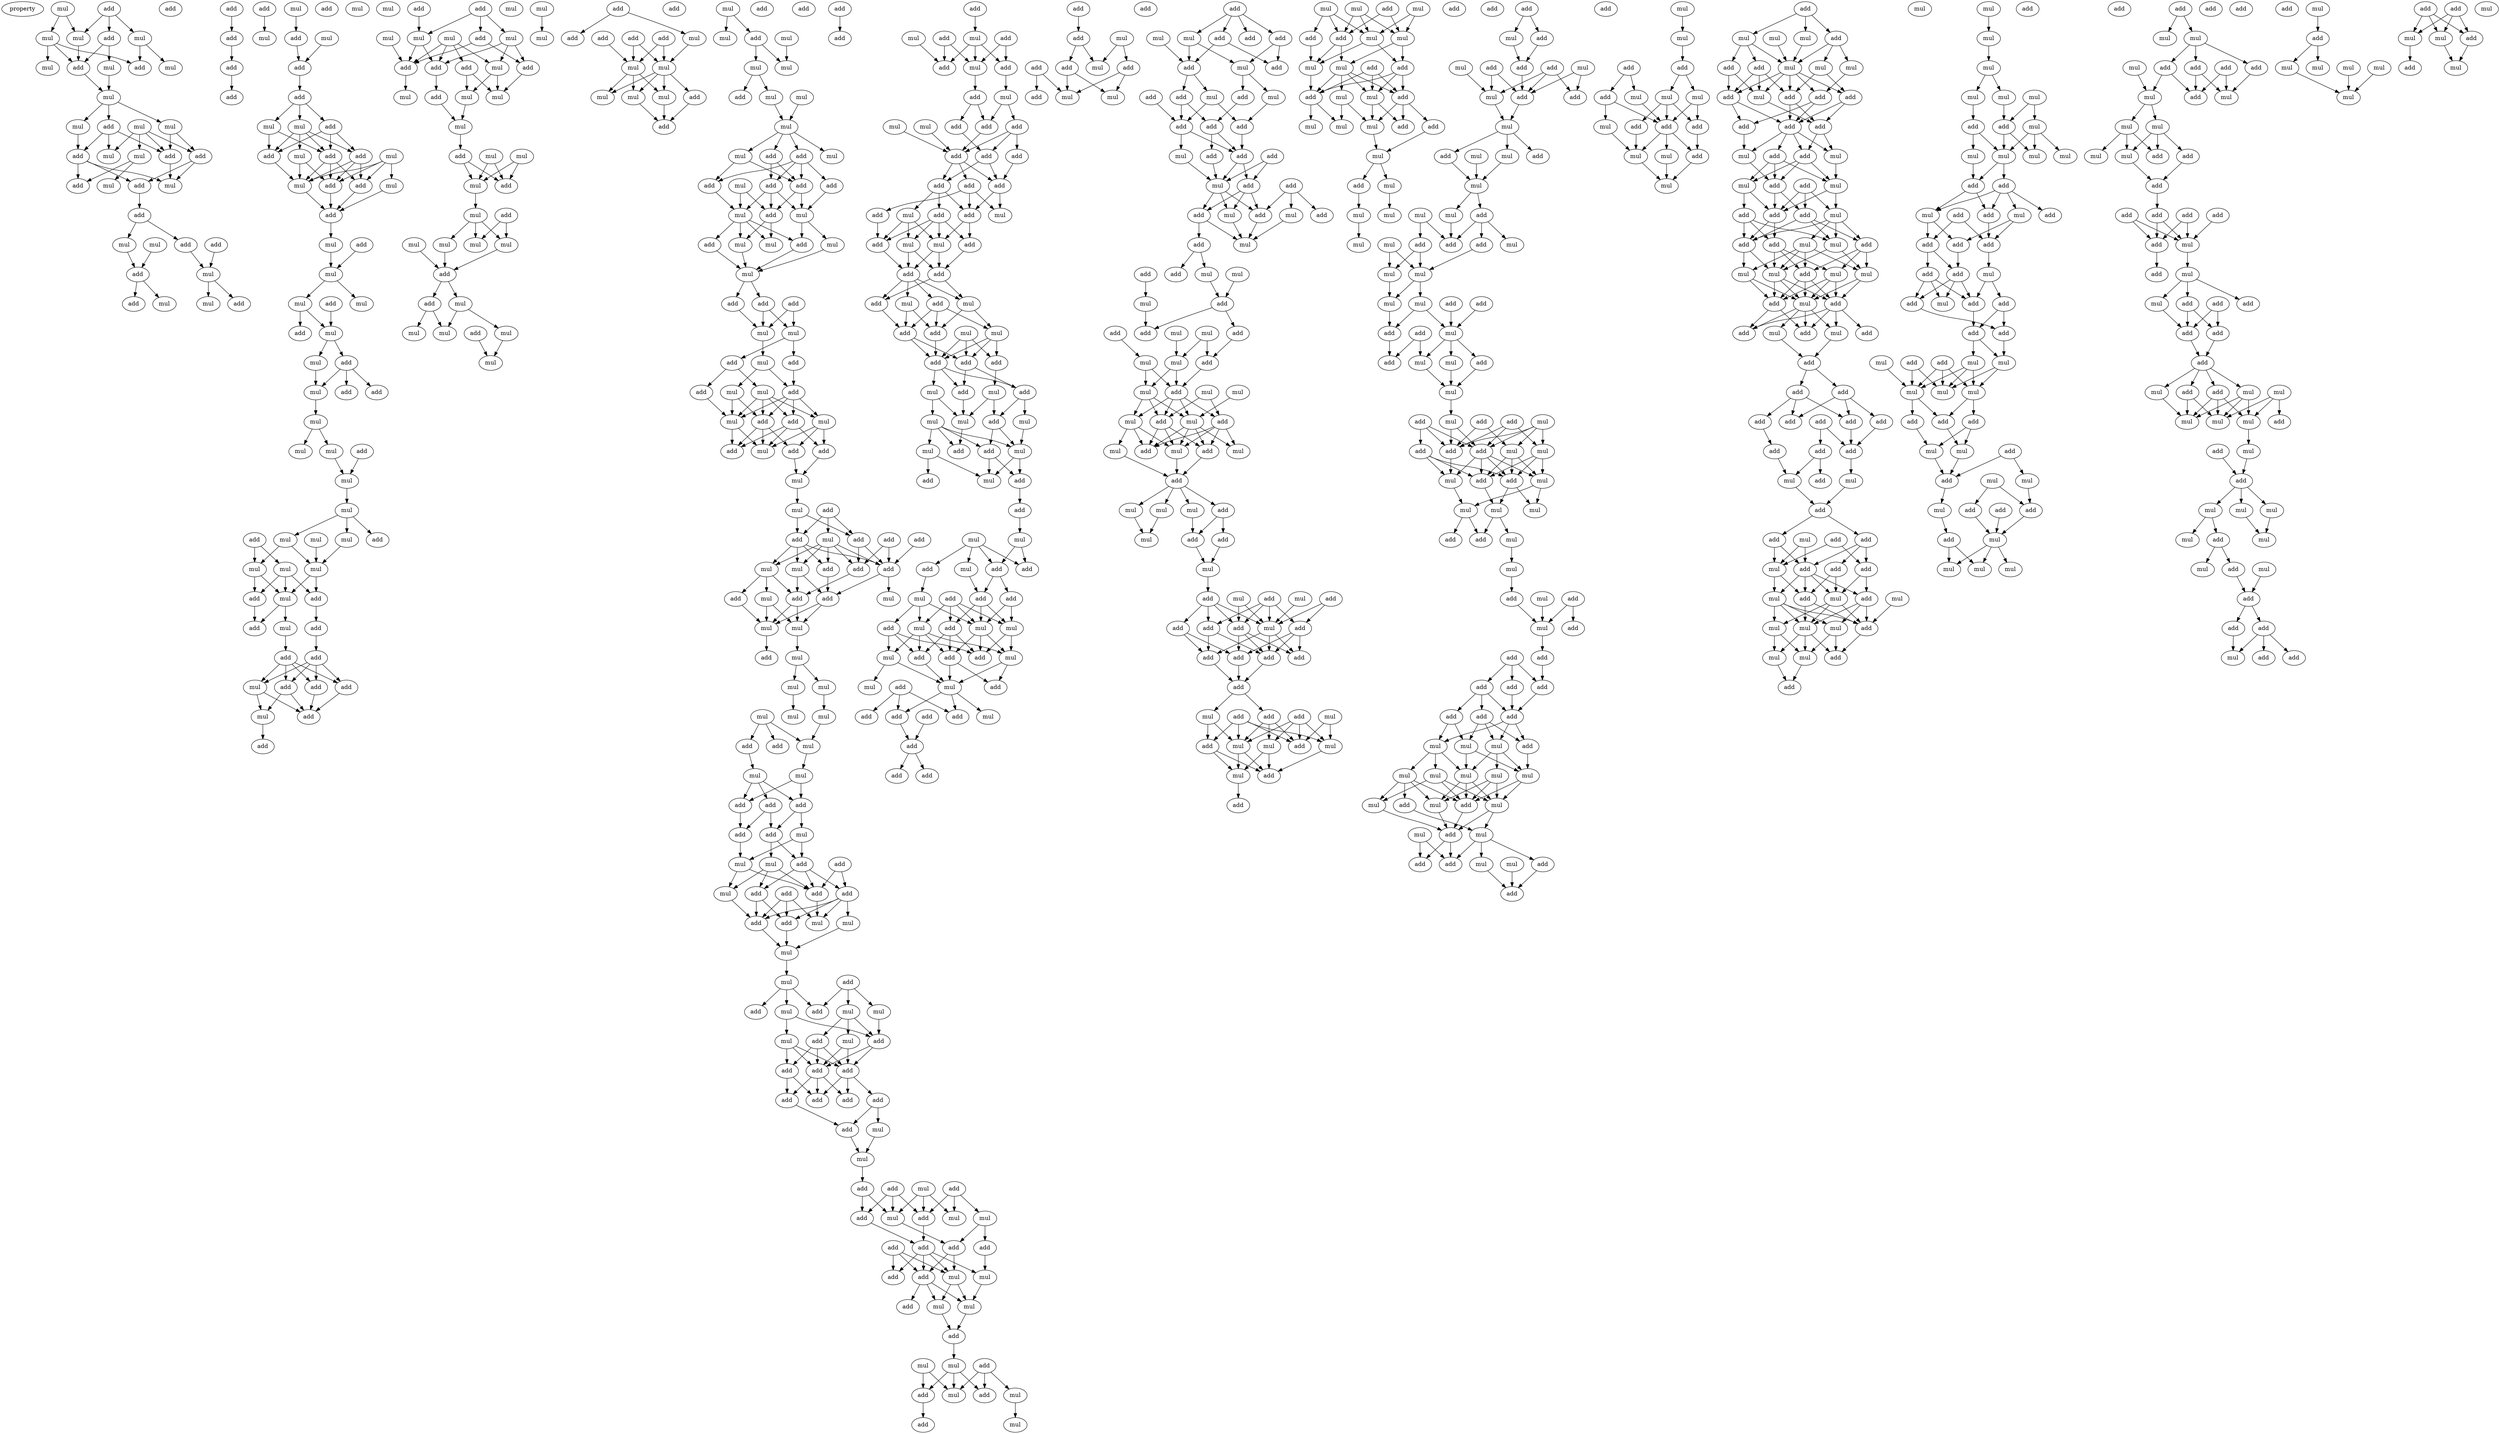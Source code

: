 digraph {
    node [fontcolor=black]
    property [mul=2,lf=2.0]
    0 [ label = mul ];
    1 [ label = add ];
    2 [ label = mul ];
    3 [ label = add ];
    4 [ label = mul ];
    5 [ label = mul ];
    6 [ label = mul ];
    7 [ label = mul ];
    8 [ label = mul ];
    9 [ label = add ];
    10 [ label = add ];
    11 [ label = mul ];
    12 [ label = add ];
    13 [ label = mul ];
    14 [ label = mul ];
    15 [ label = mul ];
    16 [ label = add ];
    17 [ label = mul ];
    18 [ label = add ];
    19 [ label = add ];
    20 [ label = mul ];
    21 [ label = add ];
    22 [ label = add ];
    23 [ label = mul ];
    24 [ label = add ];
    25 [ label = mul ];
    26 [ label = add ];
    27 [ label = mul ];
    28 [ label = mul ];
    29 [ label = add ];
    30 [ label = add ];
    31 [ label = add ];
    32 [ label = mul ];
    33 [ label = add ];
    34 [ label = mul ];
    35 [ label = add ];
    36 [ label = mul ];
    37 [ label = add ];
    38 [ label = add ];
    39 [ label = add ];
    40 [ label = add ];
    41 [ label = mul ];
    42 [ label = mul ];
    43 [ label = add ];
    44 [ label = add ];
    45 [ label = mul ];
    46 [ label = add ];
    47 [ label = add ];
    48 [ label = add ];
    49 [ label = mul ];
    50 [ label = mul ];
    51 [ label = add ];
    52 [ label = mul ];
    53 [ label = add ];
    54 [ label = mul ];
    55 [ label = add ];
    56 [ label = add ];
    57 [ label = mul ];
    58 [ label = add ];
    59 [ label = mul ];
    60 [ label = add ];
    61 [ label = add ];
    62 [ label = mul ];
    63 [ label = mul ];
    64 [ label = add ];
    65 [ label = mul ];
    66 [ label = add ];
    67 [ label = mul ];
    68 [ label = mul ];
    69 [ label = mul ];
    70 [ label = mul ];
    71 [ label = add ];
    72 [ label = add ];
    73 [ label = mul ];
    74 [ label = mul ];
    75 [ label = add ];
    76 [ label = add ];
    77 [ label = mul ];
    78 [ label = mul ];
    79 [ label = mul ];
    80 [ label = add ];
    81 [ label = mul ];
    82 [ label = mul ];
    83 [ label = mul ];
    84 [ label = add ];
    85 [ label = mul ];
    86 [ label = mul ];
    87 [ label = add ];
    88 [ label = mul ];
    89 [ label = mul ];
    90 [ label = mul ];
    91 [ label = add ];
    92 [ label = add ];
    93 [ label = mul ];
    94 [ label = mul ];
    95 [ label = add ];
    96 [ label = add ];
    97 [ label = add ];
    98 [ label = add ];
    99 [ label = add ];
    100 [ label = mul ];
    101 [ label = add ];
    102 [ label = add ];
    103 [ label = mul ];
    104 [ label = add ];
    105 [ label = add ];
    106 [ label = add ];
    107 [ label = add ];
    108 [ label = mul ];
    109 [ label = mul ];
    110 [ label = mul ];
    111 [ label = add ];
    112 [ label = mul ];
    113 [ label = add ];
    114 [ label = add ];
    115 [ label = mul ];
    116 [ label = add ];
    117 [ label = add ];
    118 [ label = mul ];
    119 [ label = mul ];
    120 [ label = add ];
    121 [ label = mul ];
    122 [ label = mul ];
    123 [ label = mul ];
    124 [ label = add ];
    125 [ label = mul ];
    126 [ label = mul ];
    127 [ label = add ];
    128 [ label = mul ];
    129 [ label = mul ];
    130 [ label = add ];
    131 [ label = mul ];
    132 [ label = mul ];
    133 [ label = mul ];
    134 [ label = mul ];
    135 [ label = mul ];
    136 [ label = add ];
    137 [ label = mul ];
    138 [ label = mul ];
    139 [ label = add ];
    140 [ label = mul ];
    141 [ label = add ];
    142 [ label = mul ];
    143 [ label = mul ];
    144 [ label = mul ];
    145 [ label = add ];
    146 [ label = mul ];
    147 [ label = add ];
    148 [ label = add ];
    149 [ label = add ];
    150 [ label = add ];
    151 [ label = mul ];
    152 [ label = mul ];
    153 [ label = mul ];
    154 [ label = mul ];
    155 [ label = add ];
    156 [ label = mul ];
    157 [ label = add ];
    158 [ label = add ];
    159 [ label = mul ];
    160 [ label = add ];
    161 [ label = mul ];
    162 [ label = mul ];
    163 [ label = add ];
    164 [ label = mul ];
    165 [ label = mul ];
    166 [ label = add ];
    167 [ label = mul ];
    168 [ label = add ];
    169 [ label = mul ];
    170 [ label = mul ];
    171 [ label = mul ];
    172 [ label = add ];
    173 [ label = add ];
    174 [ label = mul ];
    175 [ label = add ];
    176 [ label = mul ];
    177 [ label = add ];
    178 [ label = add ];
    179 [ label = add ];
    180 [ label = mul ];
    181 [ label = add ];
    182 [ label = mul ];
    183 [ label = mul ];
    184 [ label = add ];
    185 [ label = mul ];
    186 [ label = mul ];
    187 [ label = add ];
    188 [ label = mul ];
    189 [ label = add ];
    190 [ label = add ];
    191 [ label = add ];
    192 [ label = mul ];
    193 [ label = mul ];
    194 [ label = add ];
    195 [ label = mul ];
    196 [ label = add ];
    197 [ label = add ];
    198 [ label = mul ];
    199 [ label = add ];
    200 [ label = mul ];
    201 [ label = mul ];
    202 [ label = mul ];
    203 [ label = add ];
    204 [ label = add ];
    205 [ label = add ];
    206 [ label = add ];
    207 [ label = mul ];
    208 [ label = add ];
    209 [ label = mul ];
    210 [ label = add ];
    211 [ label = mul ];
    212 [ label = add ];
    213 [ label = add ];
    214 [ label = mul ];
    215 [ label = add ];
    216 [ label = add ];
    217 [ label = mul ];
    218 [ label = add ];
    219 [ label = add ];
    220 [ label = mul ];
    221 [ label = add ];
    222 [ label = mul ];
    223 [ label = add ];
    224 [ label = mul ];
    225 [ label = add ];
    226 [ label = add ];
    227 [ label = mul ];
    228 [ label = mul ];
    229 [ label = mul ];
    230 [ label = add ];
    231 [ label = mul ];
    232 [ label = mul ];
    233 [ label = mul ];
    234 [ label = mul ];
    235 [ label = mul ];
    236 [ label = add ];
    237 [ label = mul ];
    238 [ label = add ];
    239 [ label = mul ];
    240 [ label = mul ];
    241 [ label = add ];
    242 [ label = add ];
    243 [ label = add ];
    244 [ label = add ];
    245 [ label = add ];
    246 [ label = mul ];
    247 [ label = add ];
    248 [ label = mul ];
    249 [ label = add ];
    250 [ label = mul ];
    251 [ label = add ];
    252 [ label = add ];
    253 [ label = add ];
    254 [ label = mul ];
    255 [ label = add ];
    256 [ label = mul ];
    257 [ label = add ];
    258 [ label = mul ];
    259 [ label = add ];
    260 [ label = mul ];
    261 [ label = mul ];
    262 [ label = add ];
    263 [ label = mul ];
    264 [ label = add ];
    265 [ label = mul ];
    266 [ label = mul ];
    267 [ label = add ];
    268 [ label = mul ];
    269 [ label = add ];
    270 [ label = mul ];
    271 [ label = add ];
    272 [ label = add ];
    273 [ label = add ];
    274 [ label = add ];
    275 [ label = add ];
    276 [ label = add ];
    277 [ label = add ];
    278 [ label = add ];
    279 [ label = add ];
    280 [ label = mul ];
    281 [ label = mul ];
    282 [ label = mul ];
    283 [ label = add ];
    284 [ label = add ];
    285 [ label = add ];
    286 [ label = mul ];
    287 [ label = mul ];
    288 [ label = add ];
    289 [ label = mul ];
    290 [ label = add ];
    291 [ label = add ];
    292 [ label = add ];
    293 [ label = add ];
    294 [ label = add ];
    295 [ label = add ];
    296 [ label = add ];
    297 [ label = mul ];
    298 [ label = mul ];
    299 [ label = mul ];
    300 [ label = mul ];
    301 [ label = add ];
    302 [ label = add ];
    303 [ label = mul ];
    304 [ label = mul ];
    305 [ label = add ];
    306 [ label = mul ];
    307 [ label = mul ];
    308 [ label = add ];
    309 [ label = add ];
    310 [ label = add ];
    311 [ label = mul ];
    312 [ label = add ];
    313 [ label = add ];
    314 [ label = add ];
    315 [ label = add ];
    316 [ label = mul ];
    317 [ label = mul ];
    318 [ label = add ];
    319 [ label = add ];
    320 [ label = mul ];
    321 [ label = add ];
    322 [ label = add ];
    323 [ label = mul ];
    324 [ label = mul ];
    325 [ label = add ];
    326 [ label = mul ];
    327 [ label = add ];
    328 [ label = add ];
    329 [ label = add ];
    330 [ label = add ];
    331 [ label = add ];
    332 [ label = add ];
    333 [ label = add ];
    334 [ label = add ];
    335 [ label = add ];
    336 [ label = mul ];
    337 [ label = add ];
    338 [ label = add ];
    339 [ label = mul ];
    340 [ label = add ];
    341 [ label = mul ];
    342 [ label = mul ];
    343 [ label = add ];
    344 [ label = add ];
    345 [ label = add ];
    346 [ label = add ];
    347 [ label = add ];
    348 [ label = mul ];
    349 [ label = mul ];
    350 [ label = mul ];
    351 [ label = add ];
    352 [ label = add ];
    353 [ label = mul ];
    354 [ label = add ];
    355 [ label = add ];
    356 [ label = add ];
    357 [ label = add ];
    358 [ label = mul ];
    359 [ label = add ];
    360 [ label = mul ];
    361 [ label = mul ];
    362 [ label = mul ];
    363 [ label = mul ];
    364 [ label = add ];
    365 [ label = mul ];
    366 [ label = add ];
    367 [ label = add ];
    368 [ label = mul ];
    369 [ label = add ];
    370 [ label = add ];
    371 [ label = mul ];
    372 [ label = add ];
    373 [ label = mul ];
    374 [ label = mul ];
    375 [ label = mul ];
    376 [ label = add ];
    377 [ label = add ];
    378 [ label = add ];
    379 [ label = add ];
    380 [ label = mul ];
    381 [ label = add ];
    382 [ label = add ];
    383 [ label = mul ];
    384 [ label = add ];
    385 [ label = mul ];
    386 [ label = mul ];
    387 [ label = add ];
    388 [ label = add ];
    389 [ label = mul ];
    390 [ label = mul ];
    391 [ label = add ];
    392 [ label = add ];
    393 [ label = add ];
    394 [ label = mul ];
    395 [ label = mul ];
    396 [ label = add ];
    397 [ label = add ];
    398 [ label = mul ];
    399 [ label = add ];
    400 [ label = add ];
    401 [ label = add ];
    402 [ label = add ];
    403 [ label = add ];
    404 [ label = add ];
    405 [ label = add ];
    406 [ label = add ];
    407 [ label = add ];
    408 [ label = mul ];
    409 [ label = mul ];
    410 [ label = add ];
    411 [ label = add ];
    412 [ label = add ];
    413 [ label = mul ];
    414 [ label = mul ];
    415 [ label = add ];
    416 [ label = add ];
    417 [ label = add ];
    418 [ label = mul ];
    419 [ label = add ];
    420 [ label = mul ];
    421 [ label = add ];
    422 [ label = add ];
    423 [ label = mul ];
    424 [ label = add ];
    425 [ label = add ];
    426 [ label = add ];
    427 [ label = add ];
    428 [ label = mul ];
    429 [ label = mul ];
    430 [ label = add ];
    431 [ label = add ];
    432 [ label = add ];
    433 [ label = add ];
    434 [ label = add ];
    435 [ label = add ];
    436 [ label = mul ];
    437 [ label = add ];
    438 [ label = mul ];
    439 [ label = add ];
    440 [ label = add ];
    441 [ label = add ];
    442 [ label = mul ];
    443 [ label = add ];
    444 [ label = mul ];
    445 [ label = mul ];
    446 [ label = add ];
    447 [ label = mul ];
    448 [ label = mul ];
    449 [ label = add ];
    450 [ label = add ];
    451 [ label = add ];
    452 [ label = mul ];
    453 [ label = mul ];
    454 [ label = add ];
    455 [ label = add ];
    456 [ label = add ];
    457 [ label = mul ];
    458 [ label = mul ];
    459 [ label = add ];
    460 [ label = mul ];
    461 [ label = mul ];
    462 [ label = mul ];
    463 [ label = add ];
    464 [ label = mul ];
    465 [ label = mul ];
    466 [ label = add ];
    467 [ label = mul ];
    468 [ label = add ];
    469 [ label = mul ];
    470 [ label = add ];
    471 [ label = mul ];
    472 [ label = mul ];
    473 [ label = add ];
    474 [ label = add ];
    475 [ label = mul ];
    476 [ label = mul ];
    477 [ label = add ];
    478 [ label = mul ];
    479 [ label = add ];
    480 [ label = add ];
    481 [ label = mul ];
    482 [ label = mul ];
    483 [ label = add ];
    484 [ label = mul ];
    485 [ label = add ];
    486 [ label = add ];
    487 [ label = mul ];
    488 [ label = add ];
    489 [ label = add ];
    490 [ label = add ];
    491 [ label = mul ];
    492 [ label = add ];
    493 [ label = add ];
    494 [ label = add ];
    495 [ label = add ];
    496 [ label = add ];
    497 [ label = add ];
    498 [ label = mul ];
    499 [ label = add ];
    500 [ label = mul ];
    501 [ label = add ];
    502 [ label = add ];
    503 [ label = mul ];
    504 [ label = add ];
    505 [ label = mul ];
    506 [ label = add ];
    507 [ label = mul ];
    508 [ label = add ];
    509 [ label = mul ];
    510 [ label = add ];
    511 [ label = mul ];
    512 [ label = mul ];
    513 [ label = mul ];
    514 [ label = add ];
    515 [ label = mul ];
    516 [ label = mul ];
    517 [ label = add ];
    518 [ label = add ];
    519 [ label = mul ];
    520 [ label = add ];
    521 [ label = mul ];
    522 [ label = add ];
    523 [ label = mul ];
    524 [ label = add ];
    525 [ label = add ];
    526 [ label = mul ];
    527 [ label = mul ];
    528 [ label = add ];
    529 [ label = mul ];
    530 [ label = mul ];
    531 [ label = add ];
    532 [ label = mul ];
    533 [ label = add ];
    534 [ label = add ];
    535 [ label = mul ];
    536 [ label = mul ];
    537 [ label = mul ];
    538 [ label = add ];
    539 [ label = add ];
    540 [ label = mul ];
    541 [ label = mul ];
    542 [ label = add ];
    543 [ label = mul ];
    544 [ label = add ];
    545 [ label = add ];
    546 [ label = add ];
    547 [ label = mul ];
    548 [ label = add ];
    549 [ label = add ];
    550 [ label = mul ];
    551 [ label = mul ];
    552 [ label = mul ];
    553 [ label = add ];
    554 [ label = add ];
    555 [ label = mul ];
    556 [ label = add ];
    557 [ label = mul ];
    558 [ label = mul ];
    559 [ label = mul ];
    560 [ label = add ];
    561 [ label = mul ];
    562 [ label = add ];
    563 [ label = add ];
    564 [ label = add ];
    565 [ label = mul ];
    566 [ label = mul ];
    567 [ label = mul ];
    568 [ label = add ];
    569 [ label = mul ];
    570 [ label = add ];
    571 [ label = mul ];
    572 [ label = add ];
    573 [ label = add ];
    574 [ label = mul ];
    575 [ label = mul ];
    576 [ label = mul ];
    577 [ label = add ];
    578 [ label = add ];
    579 [ label = mul ];
    580 [ label = add ];
    581 [ label = add ];
    582 [ label = mul ];
    583 [ label = add ];
    584 [ label = mul ];
    585 [ label = mul ];
    586 [ label = add ];
    587 [ label = add ];
    588 [ label = mul ];
    589 [ label = add ];
    590 [ label = mul ];
    591 [ label = mul ];
    592 [ label = add ];
    593 [ label = add ];
    594 [ label = mul ];
    595 [ label = mul ];
    596 [ label = mul ];
    597 [ label = mul ];
    598 [ label = add ];
    599 [ label = add ];
    600 [ label = mul ];
    601 [ label = add ];
    602 [ label = add ];
    603 [ label = mul ];
    604 [ label = add ];
    605 [ label = mul ];
    606 [ label = add ];
    607 [ label = add ];
    608 [ label = add ];
    609 [ label = add ];
    610 [ label = add ];
    611 [ label = add ];
    612 [ label = add ];
    613 [ label = add ];
    614 [ label = mul ];
    615 [ label = mul ];
    616 [ label = add ];
    617 [ label = mul ];
    618 [ label = mul ];
    619 [ label = mul ];
    620 [ label = mul ];
    621 [ label = mul ];
    622 [ label = mul ];
    623 [ label = add ];
    624 [ label = mul ];
    625 [ label = mul ];
    626 [ label = mul ];
    627 [ label = add ];
    628 [ label = mul ];
    629 [ label = add ];
    630 [ label = mul ];
    631 [ label = add ];
    632 [ label = mul ];
    633 [ label = mul ];
    634 [ label = add ];
    635 [ label = add ];
    636 [ label = add ];
    637 [ label = mul ];
    638 [ label = mul ];
    639 [ label = add ];
    640 [ label = add ];
    641 [ label = add ];
    642 [ label = mul ];
    643 [ label = mul ];
    644 [ label = mul ];
    645 [ label = add ];
    646 [ label = add ];
    647 [ label = mul ];
    648 [ label = add ];
    649 [ label = mul ];
    650 [ label = mul ];
    651 [ label = add ];
    652 [ label = mul ];
    653 [ label = add ];
    654 [ label = mul ];
    655 [ label = mul ];
    656 [ label = add ];
    657 [ label = mul ];
    658 [ label = mul ];
    659 [ label = mul ];
    660 [ label = add ];
    661 [ label = add ];
    662 [ label = mul ];
    663 [ label = mul ];
    664 [ label = add ];
    665 [ label = add ];
    666 [ label = add ];
    667 [ label = add ];
    668 [ label = add ];
    669 [ label = add ];
    670 [ label = add ];
    671 [ label = add ];
    672 [ label = add ];
    673 [ label = mul ];
    674 [ label = mul ];
    675 [ label = add ];
    676 [ label = mul ];
    677 [ label = mul ];
    678 [ label = add ];
    679 [ label = add ];
    680 [ label = add ];
    681 [ label = add ];
    682 [ label = mul ];
    683 [ label = add ];
    684 [ label = mul ];
    685 [ label = add ];
    686 [ label = mul ];
    687 [ label = add ];
    688 [ label = mul ];
    689 [ label = add ];
    690 [ label = mul ];
    691 [ label = mul ];
    692 [ label = mul ];
    693 [ label = add ];
    694 [ label = add ];
    695 [ label = mul ];
    696 [ label = add ];
    697 [ label = mul ];
    698 [ label = mul ];
    699 [ label = add ];
    700 [ label = add ];
    701 [ label = add ];
    702 [ label = add ];
    703 [ label = add ];
    704 [ label = add ];
    705 [ label = add ];
    706 [ label = add ];
    707 [ label = add ];
    708 [ label = add ];
    709 [ label = add ];
    710 [ label = add ];
    711 [ label = add ];
    712 [ label = mul ];
    713 [ label = mul ];
    714 [ label = add ];
    715 [ label = add ];
    716 [ label = add ];
    717 [ label = add ];
    718 [ label = mul ];
    719 [ label = add ];
    720 [ label = mul ];
    721 [ label = add ];
    722 [ label = add ];
    723 [ label = add ];
    724 [ label = mul ];
    725 [ label = mul ];
    726 [ label = add ];
    727 [ label = mul ];
    728 [ label = add ];
    729 [ label = mul ];
    730 [ label = add ];
    731 [ label = mul ];
    732 [ label = mul ];
    733 [ label = mul ];
    734 [ label = add ];
    735 [ label = mul ];
    736 [ label = add ];
    737 [ label = mul ];
    738 [ label = mul ];
    739 [ label = mul ];
    740 [ label = mul ];
    741 [ label = mul ];
    742 [ label = mul ];
    743 [ label = mul ];
    744 [ label = add ];
    745 [ label = mul ];
    746 [ label = add ];
    747 [ label = mul ];
    748 [ label = mul ];
    749 [ label = mul ];
    750 [ label = mul ];
    751 [ label = add ];
    752 [ label = add ];
    753 [ label = add ];
    754 [ label = add ];
    755 [ label = add ];
    756 [ label = mul ];
    757 [ label = mul ];
    758 [ label = add ];
    759 [ label = add ];
    760 [ label = add ];
    761 [ label = add ];
    762 [ label = add ];
    763 [ label = mul ];
    764 [ label = add ];
    765 [ label = add ];
    766 [ label = add ];
    767 [ label = mul ];
    768 [ label = add ];
    769 [ label = add ];
    770 [ label = add ];
    771 [ label = mul ];
    772 [ label = mul ];
    773 [ label = add ];
    774 [ label = mul ];
    775 [ label = mul ];
    776 [ label = mul ];
    777 [ label = mul ];
    778 [ label = add ];
    779 [ label = add ];
    780 [ label = add ];
    781 [ label = mul ];
    782 [ label = add ];
    783 [ label = mul ];
    784 [ label = mul ];
    785 [ label = add ];
    786 [ label = mul ];
    787 [ label = add ];
    788 [ label = mul ];
    789 [ label = add ];
    790 [ label = add ];
    791 [ label = add ];
    792 [ label = mul ];
    793 [ label = add ];
    794 [ label = mul ];
    795 [ label = mul ];
    796 [ label = mul ];
    797 [ label = add ];
    798 [ label = add ];
    799 [ label = mul ];
    800 [ label = mul ];
    801 [ label = add ];
    802 [ label = mul ];
    803 [ label = add ];
    804 [ label = add ];
    805 [ label = add ];
    806 [ label = mul ];
    807 [ label = add ];
    808 [ label = mul ];
    809 [ label = mul ];
    810 [ label = mul ];
    811 [ label = add ];
    812 [ label = mul ];
    813 [ label = mul ];
    814 [ label = add ];
    815 [ label = add ];
    816 [ label = add ];
    817 [ label = add ];
    818 [ label = add ];
    819 [ label = add ];
    820 [ label = add ];
    821 [ label = add ];
    822 [ label = mul ];
    823 [ label = add ];
    824 [ label = mul ];
    825 [ label = mul ];
    826 [ label = add ];
    827 [ label = add ];
    828 [ label = add ];
    829 [ label = add ];
    830 [ label = add ];
    831 [ label = add ];
    832 [ label = add ];
    833 [ label = add ];
    834 [ label = mul ];
    835 [ label = mul ];
    836 [ label = add ];
    837 [ label = mul ];
    838 [ label = mul ];
    839 [ label = mul ];
    840 [ label = mul ];
    841 [ label = add ];
    842 [ label = add ];
    843 [ label = mul ];
    844 [ label = add ];
    845 [ label = mul ];
    846 [ label = mul ];
    847 [ label = mul ];
    848 [ label = add ];
    849 [ label = mul ];
    850 [ label = mul ];
    851 [ label = mul ];
    852 [ label = add ];
    853 [ label = mul ];
    854 [ label = add ];
    855 [ label = add ];
    856 [ label = add ];
    857 [ label = add ];
    858 [ label = mul ];
    859 [ label = mul ];
    860 [ label = add ];
    861 [ label = add ];
    862 [ label = add ];
    863 [ label = mul ];
    864 [ label = mul ];
    865 [ label = mul ];
    866 [ label = mul ];
    867 [ label = mul ];
    868 [ label = add ];
    869 [ label = add ];
    870 [ label = mul ];
    871 [ label = mul ];
    872 [ label = add ];
    873 [ label = mul ];
    874 [ label = add ];
    875 [ label = mul ];
    0 -> 4 [ name = 0 ];
    0 -> 5 [ name = 1 ];
    1 -> 2 [ name = 2 ];
    1 -> 3 [ name = 3 ];
    1 -> 5 [ name = 4 ];
    2 -> 8 [ name = 5 ];
    2 -> 10 [ name = 6 ];
    3 -> 6 [ name = 7 ];
    3 -> 9 [ name = 8 ];
    4 -> 7 [ name = 9 ];
    4 -> 9 [ name = 10 ];
    4 -> 10 [ name = 11 ];
    5 -> 9 [ name = 12 ];
    6 -> 11 [ name = 13 ];
    9 -> 11 [ name = 14 ];
    11 -> 12 [ name = 15 ];
    11 -> 14 [ name = 16 ];
    11 -> 15 [ name = 17 ];
    12 -> 17 [ name = 18 ];
    12 -> 18 [ name = 19 ];
    12 -> 19 [ name = 20 ];
    13 -> 17 [ name = 21 ];
    13 -> 18 [ name = 22 ];
    13 -> 20 [ name = 23 ];
    13 -> 21 [ name = 24 ];
    14 -> 19 [ name = 25 ];
    15 -> 18 [ name = 26 ];
    15 -> 21 [ name = 27 ];
    18 -> 25 [ name = 28 ];
    19 -> 22 [ name = 29 ];
    19 -> 24 [ name = 30 ];
    19 -> 25 [ name = 31 ];
    20 -> 23 [ name = 32 ];
    20 -> 24 [ name = 33 ];
    21 -> 22 [ name = 34 ];
    21 -> 25 [ name = 35 ];
    22 -> 26 [ name = 36 ];
    26 -> 27 [ name = 37 ];
    26 -> 29 [ name = 38 ];
    27 -> 31 [ name = 39 ];
    28 -> 31 [ name = 40 ];
    29 -> 32 [ name = 41 ];
    30 -> 32 [ name = 42 ];
    31 -> 33 [ name = 43 ];
    31 -> 36 [ name = 44 ];
    32 -> 34 [ name = 45 ];
    32 -> 35 [ name = 46 ];
    37 -> 38 [ name = 47 ];
    38 -> 40 [ name = 48 ];
    39 -> 42 [ name = 49 ];
    40 -> 43 [ name = 50 ];
    41 -> 46 [ name = 51 ];
    45 -> 47 [ name = 52 ];
    46 -> 47 [ name = 53 ];
    47 -> 48 [ name = 54 ];
    48 -> 49 [ name = 55 ];
    48 -> 50 [ name = 56 ];
    48 -> 51 [ name = 57 ];
    49 -> 52 [ name = 58 ];
    49 -> 53 [ name = 59 ];
    49 -> 55 [ name = 60 ];
    49 -> 56 [ name = 61 ];
    50 -> 53 [ name = 62 ];
    50 -> 56 [ name = 63 ];
    51 -> 53 [ name = 64 ];
    51 -> 55 [ name = 65 ];
    51 -> 56 [ name = 66 ];
    52 -> 58 [ name = 67 ];
    52 -> 59 [ name = 68 ];
    53 -> 59 [ name = 69 ];
    54 -> 57 [ name = 70 ];
    54 -> 58 [ name = 71 ];
    54 -> 59 [ name = 72 ];
    54 -> 60 [ name = 73 ];
    55 -> 58 [ name = 74 ];
    55 -> 59 [ name = 75 ];
    55 -> 60 [ name = 76 ];
    56 -> 58 [ name = 77 ];
    56 -> 59 [ name = 78 ];
    56 -> 60 [ name = 79 ];
    57 -> 61 [ name = 80 ];
    58 -> 61 [ name = 81 ];
    59 -> 61 [ name = 82 ];
    60 -> 61 [ name = 83 ];
    61 -> 62 [ name = 84 ];
    62 -> 65 [ name = 85 ];
    64 -> 65 [ name = 86 ];
    65 -> 68 [ name = 87 ];
    65 -> 69 [ name = 88 ];
    66 -> 70 [ name = 89 ];
    69 -> 70 [ name = 90 ];
    69 -> 71 [ name = 91 ];
    70 -> 72 [ name = 92 ];
    70 -> 73 [ name = 93 ];
    72 -> 74 [ name = 94 ];
    72 -> 75 [ name = 95 ];
    72 -> 76 [ name = 96 ];
    73 -> 74 [ name = 97 ];
    74 -> 77 [ name = 98 ];
    77 -> 78 [ name = 99 ];
    77 -> 79 [ name = 100 ];
    79 -> 81 [ name = 101 ];
    80 -> 81 [ name = 102 ];
    81 -> 82 [ name = 103 ];
    82 -> 85 [ name = 104 ];
    82 -> 86 [ name = 105 ];
    82 -> 87 [ name = 106 ];
    83 -> 90 [ name = 107 ];
    84 -> 88 [ name = 108 ];
    84 -> 89 [ name = 109 ];
    85 -> 89 [ name = 110 ];
    85 -> 90 [ name = 111 ];
    86 -> 90 [ name = 112 ];
    88 -> 91 [ name = 113 ];
    88 -> 92 [ name = 114 ];
    88 -> 93 [ name = 115 ];
    89 -> 91 [ name = 116 ];
    89 -> 93 [ name = 117 ];
    90 -> 92 [ name = 118 ];
    90 -> 93 [ name = 119 ];
    91 -> 95 [ name = 120 ];
    92 -> 96 [ name = 121 ];
    93 -> 94 [ name = 122 ];
    93 -> 95 [ name = 123 ];
    94 -> 97 [ name = 124 ];
    96 -> 98 [ name = 125 ];
    97 -> 99 [ name = 126 ];
    97 -> 100 [ name = 127 ];
    97 -> 101 [ name = 128 ];
    97 -> 102 [ name = 129 ];
    98 -> 99 [ name = 130 ];
    98 -> 100 [ name = 131 ];
    98 -> 101 [ name = 132 ];
    98 -> 102 [ name = 133 ];
    99 -> 103 [ name = 134 ];
    99 -> 104 [ name = 135 ];
    100 -> 103 [ name = 136 ];
    100 -> 104 [ name = 137 ];
    101 -> 104 [ name = 138 ];
    102 -> 104 [ name = 139 ];
    103 -> 105 [ name = 140 ];
    106 -> 110 [ name = 141 ];
    107 -> 110 [ name = 142 ];
    107 -> 111 [ name = 143 ];
    107 -> 112 [ name = 144 ];
    108 -> 113 [ name = 145 ];
    108 -> 114 [ name = 146 ];
    108 -> 115 [ name = 147 ];
    108 -> 116 [ name = 148 ];
    109 -> 113 [ name = 149 ];
    110 -> 113 [ name = 150 ];
    110 -> 114 [ name = 151 ];
    111 -> 113 [ name = 152 ];
    111 -> 117 [ name = 153 ];
    112 -> 114 [ name = 154 ];
    112 -> 115 [ name = 155 ];
    112 -> 117 [ name = 156 ];
    113 -> 118 [ name = 157 ];
    114 -> 120 [ name = 158 ];
    115 -> 119 [ name = 159 ];
    115 -> 121 [ name = 160 ];
    116 -> 119 [ name = 161 ];
    116 -> 121 [ name = 162 ];
    117 -> 121 [ name = 163 ];
    119 -> 122 [ name = 164 ];
    120 -> 122 [ name = 165 ];
    122 -> 124 [ name = 166 ];
    123 -> 127 [ name = 167 ];
    123 -> 128 [ name = 168 ];
    124 -> 127 [ name = 169 ];
    124 -> 128 [ name = 170 ];
    125 -> 127 [ name = 171 ];
    125 -> 128 [ name = 172 ];
    128 -> 129 [ name = 173 ];
    129 -> 132 [ name = 174 ];
    129 -> 134 [ name = 175 ];
    129 -> 135 [ name = 176 ];
    130 -> 132 [ name = 177 ];
    130 -> 135 [ name = 178 ];
    131 -> 136 [ name = 179 ];
    132 -> 136 [ name = 180 ];
    133 -> 137 [ name = 181 ];
    134 -> 136 [ name = 182 ];
    136 -> 138 [ name = 183 ];
    136 -> 139 [ name = 184 ];
    138 -> 142 [ name = 185 ];
    138 -> 143 [ name = 186 ];
    139 -> 140 [ name = 187 ];
    139 -> 142 [ name = 188 ];
    141 -> 144 [ name = 189 ];
    143 -> 144 [ name = 190 ];
    145 -> 146 [ name = 191 ];
    145 -> 148 [ name = 192 ];
    146 -> 151 [ name = 193 ];
    147 -> 151 [ name = 194 ];
    147 -> 152 [ name = 195 ];
    149 -> 151 [ name = 196 ];
    149 -> 152 [ name = 197 ];
    150 -> 152 [ name = 198 ];
    151 -> 153 [ name = 199 ];
    151 -> 154 [ name = 200 ];
    151 -> 155 [ name = 201 ];
    151 -> 156 [ name = 202 ];
    152 -> 153 [ name = 203 ];
    152 -> 154 [ name = 204 ];
    152 -> 156 [ name = 205 ];
    154 -> 158 [ name = 206 ];
    155 -> 158 [ name = 207 ];
    156 -> 158 [ name = 208 ];
    159 -> 160 [ name = 209 ];
    159 -> 162 [ name = 210 ];
    160 -> 164 [ name = 211 ];
    160 -> 165 [ name = 212 ];
    161 -> 165 [ name = 213 ];
    164 -> 168 [ name = 214 ];
    164 -> 169 [ name = 215 ];
    167 -> 170 [ name = 216 ];
    169 -> 170 [ name = 217 ];
    170 -> 171 [ name = 218 ];
    170 -> 172 [ name = 219 ];
    170 -> 173 [ name = 220 ];
    170 -> 174 [ name = 221 ];
    171 -> 175 [ name = 222 ];
    171 -> 178 [ name = 223 ];
    172 -> 175 [ name = 224 ];
    172 -> 177 [ name = 225 ];
    173 -> 175 [ name = 226 ];
    173 -> 177 [ name = 227 ];
    173 -> 178 [ name = 228 ];
    173 -> 179 [ name = 229 ];
    175 -> 181 [ name = 230 ];
    175 -> 182 [ name = 231 ];
    176 -> 180 [ name = 232 ];
    176 -> 181 [ name = 233 ];
    177 -> 180 [ name = 234 ];
    177 -> 181 [ name = 235 ];
    177 -> 182 [ name = 236 ];
    178 -> 180 [ name = 237 ];
    179 -> 182 [ name = 238 ];
    180 -> 184 [ name = 239 ];
    180 -> 185 [ name = 240 ];
    180 -> 186 [ name = 241 ];
    180 -> 187 [ name = 242 ];
    181 -> 185 [ name = 243 ];
    181 -> 186 [ name = 244 ];
    182 -> 183 [ name = 245 ];
    182 -> 187 [ name = 246 ];
    183 -> 188 [ name = 247 ];
    184 -> 188 [ name = 248 ];
    185 -> 188 [ name = 249 ];
    187 -> 188 [ name = 250 ];
    188 -> 189 [ name = 251 ];
    188 -> 190 [ name = 252 ];
    189 -> 193 [ name = 253 ];
    190 -> 192 [ name = 254 ];
    190 -> 193 [ name = 255 ];
    191 -> 192 [ name = 256 ];
    191 -> 193 [ name = 257 ];
    192 -> 194 [ name = 258 ];
    192 -> 196 [ name = 259 ];
    193 -> 195 [ name = 260 ];
    194 -> 197 [ name = 261 ];
    195 -> 197 [ name = 262 ];
    195 -> 198 [ name = 263 ];
    196 -> 199 [ name = 264 ];
    196 -> 200 [ name = 265 ];
    197 -> 201 [ name = 266 ];
    197 -> 202 [ name = 267 ];
    197 -> 203 [ name = 268 ];
    197 -> 204 [ name = 269 ];
    198 -> 202 [ name = 270 ];
    198 -> 204 [ name = 271 ];
    199 -> 202 [ name = 272 ];
    200 -> 201 [ name = 273 ];
    200 -> 202 [ name = 274 ];
    200 -> 203 [ name = 275 ];
    200 -> 204 [ name = 276 ];
    201 -> 205 [ name = 277 ];
    201 -> 207 [ name = 278 ];
    201 -> 208 [ name = 279 ];
    202 -> 206 [ name = 280 ];
    202 -> 207 [ name = 281 ];
    203 -> 205 [ name = 282 ];
    203 -> 206 [ name = 283 ];
    203 -> 207 [ name = 284 ];
    204 -> 206 [ name = 285 ];
    204 -> 207 [ name = 286 ];
    204 -> 208 [ name = 287 ];
    205 -> 209 [ name = 288 ];
    208 -> 209 [ name = 289 ];
    209 -> 211 [ name = 290 ];
    210 -> 212 [ name = 291 ];
    210 -> 213 [ name = 292 ];
    210 -> 214 [ name = 293 ];
    211 -> 212 [ name = 294 ];
    211 -> 213 [ name = 295 ];
    212 -> 217 [ name = 296 ];
    212 -> 219 [ name = 297 ];
    212 -> 220 [ name = 298 ];
    212 -> 221 [ name = 299 ];
    213 -> 218 [ name = 300 ];
    213 -> 219 [ name = 301 ];
    214 -> 217 [ name = 302 ];
    214 -> 218 [ name = 303 ];
    214 -> 219 [ name = 304 ];
    214 -> 220 [ name = 305 ];
    214 -> 221 [ name = 306 ];
    215 -> 218 [ name = 307 ];
    215 -> 219 [ name = 308 ];
    216 -> 219 [ name = 309 ];
    217 -> 223 [ name = 310 ];
    217 -> 225 [ name = 311 ];
    218 -> 223 [ name = 312 ];
    219 -> 224 [ name = 313 ];
    219 -> 225 [ name = 314 ];
    220 -> 222 [ name = 315 ];
    220 -> 223 [ name = 316 ];
    220 -> 226 [ name = 317 ];
    221 -> 225 [ name = 318 ];
    222 -> 227 [ name = 319 ];
    222 -> 228 [ name = 320 ];
    223 -> 227 [ name = 321 ];
    223 -> 228 [ name = 322 ];
    225 -> 227 [ name = 323 ];
    225 -> 228 [ name = 324 ];
    226 -> 228 [ name = 325 ];
    227 -> 229 [ name = 326 ];
    228 -> 230 [ name = 327 ];
    229 -> 231 [ name = 328 ];
    229 -> 232 [ name = 329 ];
    231 -> 235 [ name = 330 ];
    232 -> 234 [ name = 331 ];
    233 -> 236 [ name = 332 ];
    233 -> 237 [ name = 333 ];
    233 -> 238 [ name = 334 ];
    235 -> 237 [ name = 335 ];
    236 -> 240 [ name = 336 ];
    237 -> 239 [ name = 337 ];
    239 -> 242 [ name = 338 ];
    239 -> 243 [ name = 339 ];
    240 -> 241 [ name = 340 ];
    240 -> 242 [ name = 341 ];
    240 -> 243 [ name = 342 ];
    241 -> 244 [ name = 343 ];
    241 -> 245 [ name = 344 ];
    242 -> 244 [ name = 345 ];
    242 -> 246 [ name = 346 ];
    243 -> 245 [ name = 347 ];
    244 -> 249 [ name = 348 ];
    244 -> 250 [ name = 349 ];
    245 -> 248 [ name = 350 ];
    246 -> 248 [ name = 351 ];
    246 -> 249 [ name = 352 ];
    247 -> 251 [ name = 353 ];
    247 -> 253 [ name = 354 ];
    248 -> 253 [ name = 355 ];
    248 -> 254 [ name = 356 ];
    249 -> 251 [ name = 357 ];
    249 -> 253 [ name = 358 ];
    249 -> 255 [ name = 359 ];
    250 -> 253 [ name = 360 ];
    250 -> 254 [ name = 361 ];
    250 -> 255 [ name = 362 ];
    251 -> 256 [ name = 363 ];
    251 -> 257 [ name = 364 ];
    251 -> 258 [ name = 365 ];
    251 -> 259 [ name = 366 ];
    252 -> 257 [ name = 367 ];
    252 -> 258 [ name = 368 ];
    252 -> 259 [ name = 369 ];
    253 -> 258 [ name = 370 ];
    254 -> 257 [ name = 371 ];
    255 -> 257 [ name = 372 ];
    255 -> 259 [ name = 373 ];
    256 -> 260 [ name = 374 ];
    257 -> 260 [ name = 375 ];
    259 -> 260 [ name = 376 ];
    260 -> 261 [ name = 377 ];
    261 -> 263 [ name = 378 ];
    261 -> 264 [ name = 379 ];
    261 -> 267 [ name = 380 ];
    262 -> 265 [ name = 381 ];
    262 -> 266 [ name = 382 ];
    262 -> 267 [ name = 383 ];
    263 -> 268 [ name = 384 ];
    263 -> 271 [ name = 385 ];
    265 -> 271 [ name = 386 ];
    266 -> 269 [ name = 387 ];
    266 -> 270 [ name = 388 ];
    266 -> 271 [ name = 389 ];
    268 -> 272 [ name = 390 ];
    268 -> 273 [ name = 391 ];
    268 -> 274 [ name = 392 ];
    269 -> 272 [ name = 393 ];
    269 -> 273 [ name = 394 ];
    269 -> 274 [ name = 395 ];
    270 -> 273 [ name = 396 ];
    270 -> 274 [ name = 397 ];
    271 -> 273 [ name = 398 ];
    271 -> 274 [ name = 399 ];
    272 -> 276 [ name = 400 ];
    272 -> 278 [ name = 401 ];
    273 -> 275 [ name = 402 ];
    273 -> 277 [ name = 403 ];
    273 -> 278 [ name = 404 ];
    274 -> 275 [ name = 405 ];
    274 -> 276 [ name = 406 ];
    274 -> 278 [ name = 407 ];
    276 -> 279 [ name = 408 ];
    277 -> 279 [ name = 409 ];
    277 -> 280 [ name = 410 ];
    279 -> 281 [ name = 411 ];
    280 -> 281 [ name = 412 ];
    281 -> 284 [ name = 413 ];
    282 -> 286 [ name = 414 ];
    282 -> 289 [ name = 415 ];
    282 -> 290 [ name = 416 ];
    283 -> 286 [ name = 417 ];
    283 -> 287 [ name = 418 ];
    283 -> 290 [ name = 419 ];
    284 -> 288 [ name = 420 ];
    284 -> 289 [ name = 421 ];
    285 -> 288 [ name = 422 ];
    285 -> 289 [ name = 423 ];
    285 -> 290 [ name = 424 ];
    287 -> 291 [ name = 425 ];
    287 -> 292 [ name = 426 ];
    288 -> 293 [ name = 427 ];
    289 -> 292 [ name = 428 ];
    290 -> 293 [ name = 429 ];
    291 -> 297 [ name = 430 ];
    292 -> 295 [ name = 431 ];
    292 -> 298 [ name = 432 ];
    293 -> 295 [ name = 433 ];
    293 -> 296 [ name = 434 ];
    293 -> 297 [ name = 435 ];
    293 -> 298 [ name = 436 ];
    294 -> 295 [ name = 437 ];
    294 -> 296 [ name = 438 ];
    294 -> 298 [ name = 439 ];
    295 -> 299 [ name = 440 ];
    295 -> 300 [ name = 441 ];
    295 -> 301 [ name = 442 ];
    297 -> 299 [ name = 443 ];
    298 -> 299 [ name = 444 ];
    298 -> 300 [ name = 445 ];
    299 -> 302 [ name = 446 ];
    300 -> 302 [ name = 447 ];
    302 -> 303 [ name = 448 ];
    303 -> 306 [ name = 449 ];
    303 -> 308 [ name = 450 ];
    303 -> 309 [ name = 451 ];
    304 -> 306 [ name = 452 ];
    304 -> 309 [ name = 453 ];
    305 -> 306 [ name = 454 ];
    305 -> 307 [ name = 455 ];
    305 -> 308 [ name = 456 ];
    307 -> 311 [ name = 457 ];
    309 -> 310 [ name = 458 ];
    312 -> 313 [ name = 459 ];
    314 -> 316 [ name = 460 ];
    315 -> 319 [ name = 461 ];
    315 -> 320 [ name = 462 ];
    316 -> 319 [ name = 463 ];
    316 -> 320 [ name = 464 ];
    316 -> 321 [ name = 465 ];
    317 -> 319 [ name = 466 ];
    318 -> 320 [ name = 467 ];
    318 -> 321 [ name = 468 ];
    320 -> 322 [ name = 469 ];
    321 -> 323 [ name = 470 ];
    322 -> 325 [ name = 471 ];
    322 -> 327 [ name = 472 ];
    323 -> 327 [ name = 473 ];
    323 -> 328 [ name = 474 ];
    324 -> 331 [ name = 475 ];
    325 -> 329 [ name = 476 ];
    326 -> 331 [ name = 477 ];
    327 -> 331 [ name = 478 ];
    328 -> 329 [ name = 479 ];
    328 -> 330 [ name = 480 ];
    328 -> 331 [ name = 481 ];
    329 -> 332 [ name = 482 ];
    329 -> 333 [ name = 483 ];
    330 -> 332 [ name = 484 ];
    331 -> 332 [ name = 485 ];
    331 -> 333 [ name = 486 ];
    331 -> 334 [ name = 487 ];
    332 -> 338 [ name = 488 ];
    332 -> 339 [ name = 489 ];
    333 -> 336 [ name = 490 ];
    333 -> 337 [ name = 491 ];
    333 -> 338 [ name = 492 ];
    334 -> 335 [ name = 493 ];
    334 -> 338 [ name = 494 ];
    334 -> 339 [ name = 495 ];
    335 -> 343 [ name = 496 ];
    336 -> 341 [ name = 497 ];
    336 -> 342 [ name = 498 ];
    336 -> 343 [ name = 499 ];
    337 -> 340 [ name = 500 ];
    337 -> 341 [ name = 501 ];
    337 -> 342 [ name = 502 ];
    337 -> 343 [ name = 503 ];
    338 -> 340 [ name = 504 ];
    338 -> 341 [ name = 505 ];
    340 -> 344 [ name = 506 ];
    341 -> 344 [ name = 507 ];
    341 -> 345 [ name = 508 ];
    342 -> 344 [ name = 509 ];
    342 -> 345 [ name = 510 ];
    343 -> 345 [ name = 511 ];
    344 -> 347 [ name = 512 ];
    344 -> 348 [ name = 513 ];
    345 -> 346 [ name = 514 ];
    345 -> 347 [ name = 515 ];
    345 -> 348 [ name = 516 ];
    345 -> 349 [ name = 517 ];
    346 -> 351 [ name = 518 ];
    346 -> 352 [ name = 519 ];
    346 -> 353 [ name = 520 ];
    347 -> 352 [ name = 521 ];
    348 -> 351 [ name = 522 ];
    348 -> 353 [ name = 523 ];
    349 -> 351 [ name = 524 ];
    349 -> 352 [ name = 525 ];
    350 -> 354 [ name = 526 ];
    350 -> 355 [ name = 527 ];
    350 -> 356 [ name = 528 ];
    351 -> 356 [ name = 529 ];
    352 -> 355 [ name = 530 ];
    352 -> 356 [ name = 531 ];
    353 -> 354 [ name = 532 ];
    353 -> 355 [ name = 533 ];
    353 -> 356 [ name = 534 ];
    354 -> 358 [ name = 535 ];
    355 -> 357 [ name = 536 ];
    355 -> 359 [ name = 537 ];
    356 -> 357 [ name = 538 ];
    356 -> 359 [ name = 539 ];
    356 -> 360 [ name = 540 ];
    357 -> 361 [ name = 541 ];
    357 -> 364 [ name = 542 ];
    358 -> 363 [ name = 543 ];
    358 -> 364 [ name = 544 ];
    359 -> 363 [ name = 545 ];
    360 -> 362 [ name = 546 ];
    360 -> 363 [ name = 547 ];
    361 -> 365 [ name = 548 ];
    362 -> 365 [ name = 549 ];
    362 -> 366 [ name = 550 ];
    362 -> 367 [ name = 551 ];
    362 -> 368 [ name = 552 ];
    363 -> 366 [ name = 553 ];
    364 -> 365 [ name = 554 ];
    364 -> 367 [ name = 555 ];
    365 -> 370 [ name = 556 ];
    365 -> 371 [ name = 557 ];
    367 -> 370 [ name = 558 ];
    367 -> 371 [ name = 559 ];
    368 -> 369 [ name = 560 ];
    368 -> 371 [ name = 561 ];
    370 -> 372 [ name = 562 ];
    372 -> 373 [ name = 563 ];
    373 -> 376 [ name = 564 ];
    373 -> 378 [ name = 565 ];
    374 -> 375 [ name = 566 ];
    374 -> 376 [ name = 567 ];
    374 -> 377 [ name = 568 ];
    374 -> 378 [ name = 569 ];
    375 -> 381 [ name = 570 ];
    376 -> 379 [ name = 571 ];
    376 -> 381 [ name = 572 ];
    377 -> 380 [ name = 573 ];
    379 -> 383 [ name = 574 ];
    379 -> 385 [ name = 575 ];
    380 -> 383 [ name = 576 ];
    380 -> 384 [ name = 577 ];
    380 -> 386 [ name = 578 ];
    381 -> 383 [ name = 579 ];
    381 -> 385 [ name = 580 ];
    381 -> 387 [ name = 581 ];
    382 -> 383 [ name = 582 ];
    382 -> 385 [ name = 583 ];
    382 -> 386 [ name = 584 ];
    382 -> 387 [ name = 585 ];
    383 -> 389 [ name = 586 ];
    383 -> 391 [ name = 587 ];
    383 -> 392 [ name = 588 ];
    384 -> 388 [ name = 589 ];
    384 -> 390 [ name = 590 ];
    384 -> 392 [ name = 591 ];
    385 -> 389 [ name = 592 ];
    385 -> 392 [ name = 593 ];
    386 -> 388 [ name = 594 ];
    386 -> 389 [ name = 595 ];
    386 -> 390 [ name = 596 ];
    386 -> 391 [ name = 597 ];
    387 -> 388 [ name = 598 ];
    387 -> 391 [ name = 599 ];
    387 -> 392 [ name = 600 ];
    388 -> 394 [ name = 601 ];
    389 -> 394 [ name = 602 ];
    389 -> 396 [ name = 603 ];
    390 -> 394 [ name = 604 ];
    390 -> 395 [ name = 605 ];
    391 -> 394 [ name = 606 ];
    391 -> 396 [ name = 607 ];
    393 -> 397 [ name = 608 ];
    393 -> 400 [ name = 609 ];
    393 -> 401 [ name = 610 ];
    394 -> 398 [ name = 611 ];
    394 -> 400 [ name = 612 ];
    394 -> 401 [ name = 613 ];
    399 -> 402 [ name = 614 ];
    400 -> 402 [ name = 615 ];
    402 -> 404 [ name = 616 ];
    402 -> 405 [ name = 617 ];
    403 -> 407 [ name = 618 ];
    407 -> 409 [ name = 619 ];
    407 -> 411 [ name = 620 ];
    408 -> 409 [ name = 621 ];
    408 -> 412 [ name = 622 ];
    410 -> 413 [ name = 623 ];
    410 -> 415 [ name = 624 ];
    411 -> 413 [ name = 625 ];
    411 -> 414 [ name = 626 ];
    412 -> 413 [ name = 627 ];
    412 -> 414 [ name = 628 ];
    416 -> 417 [ name = 629 ];
    416 -> 419 [ name = 630 ];
    416 -> 420 [ name = 631 ];
    416 -> 421 [ name = 632 ];
    417 -> 422 [ name = 633 ];
    417 -> 424 [ name = 634 ];
    418 -> 424 [ name = 635 ];
    420 -> 423 [ name = 636 ];
    420 -> 424 [ name = 637 ];
    421 -> 422 [ name = 638 ];
    421 -> 423 [ name = 639 ];
    423 -> 427 [ name = 640 ];
    423 -> 428 [ name = 641 ];
    424 -> 425 [ name = 642 ];
    424 -> 429 [ name = 643 ];
    425 -> 430 [ name = 644 ];
    425 -> 432 [ name = 645 ];
    426 -> 432 [ name = 646 ];
    427 -> 430 [ name = 647 ];
    428 -> 431 [ name = 648 ];
    429 -> 431 [ name = 649 ];
    429 -> 432 [ name = 650 ];
    430 -> 434 [ name = 651 ];
    430 -> 435 [ name = 652 ];
    431 -> 434 [ name = 653 ];
    432 -> 434 [ name = 654 ];
    432 -> 436 [ name = 655 ];
    433 -> 438 [ name = 656 ];
    433 -> 439 [ name = 657 ];
    434 -> 438 [ name = 658 ];
    434 -> 439 [ name = 659 ];
    435 -> 438 [ name = 660 ];
    436 -> 438 [ name = 661 ];
    437 -> 440 [ name = 662 ];
    437 -> 442 [ name = 663 ];
    437 -> 443 [ name = 664 ];
    438 -> 441 [ name = 665 ];
    438 -> 443 [ name = 666 ];
    438 -> 444 [ name = 667 ];
    439 -> 441 [ name = 668 ];
    439 -> 443 [ name = 669 ];
    439 -> 444 [ name = 670 ];
    441 -> 445 [ name = 671 ];
    441 -> 446 [ name = 672 ];
    442 -> 445 [ name = 673 ];
    443 -> 445 [ name = 674 ];
    444 -> 445 [ name = 675 ];
    446 -> 447 [ name = 676 ];
    446 -> 449 [ name = 677 ];
    447 -> 451 [ name = 678 ];
    448 -> 451 [ name = 679 ];
    450 -> 452 [ name = 680 ];
    451 -> 454 [ name = 681 ];
    451 -> 456 [ name = 682 ];
    452 -> 456 [ name = 683 ];
    453 -> 459 [ name = 684 ];
    453 -> 460 [ name = 685 ];
    454 -> 459 [ name = 686 ];
    455 -> 458 [ name = 687 ];
    457 -> 460 [ name = 688 ];
    458 -> 462 [ name = 689 ];
    458 -> 463 [ name = 690 ];
    459 -> 463 [ name = 691 ];
    460 -> 462 [ name = 692 ];
    460 -> 463 [ name = 693 ];
    461 -> 466 [ name = 694 ];
    461 -> 468 [ name = 695 ];
    462 -> 465 [ name = 696 ];
    462 -> 467 [ name = 697 ];
    462 -> 468 [ name = 698 ];
    463 -> 465 [ name = 699 ];
    463 -> 466 [ name = 700 ];
    463 -> 467 [ name = 701 ];
    463 -> 468 [ name = 702 ];
    464 -> 467 [ name = 703 ];
    465 -> 469 [ name = 704 ];
    465 -> 470 [ name = 705 ];
    465 -> 472 [ name = 706 ];
    466 -> 470 [ name = 707 ];
    466 -> 471 [ name = 708 ];
    466 -> 472 [ name = 709 ];
    466 -> 473 [ name = 710 ];
    467 -> 470 [ name = 711 ];
    467 -> 471 [ name = 712 ];
    467 -> 472 [ name = 713 ];
    467 -> 473 [ name = 714 ];
    468 -> 470 [ name = 715 ];
    468 -> 472 [ name = 716 ];
    468 -> 473 [ name = 717 ];
    469 -> 474 [ name = 718 ];
    472 -> 474 [ name = 719 ];
    473 -> 474 [ name = 720 ];
    474 -> 475 [ name = 721 ];
    474 -> 476 [ name = 722 ];
    474 -> 477 [ name = 723 ];
    474 -> 478 [ name = 724 ];
    475 -> 481 [ name = 725 ];
    476 -> 481 [ name = 726 ];
    477 -> 479 [ name = 727 ];
    477 -> 480 [ name = 728 ];
    478 -> 480 [ name = 729 ];
    479 -> 482 [ name = 730 ];
    480 -> 482 [ name = 731 ];
    482 -> 483 [ name = 732 ];
    483 -> 488 [ name = 733 ];
    483 -> 490 [ name = 734 ];
    483 -> 491 [ name = 735 ];
    483 -> 492 [ name = 736 ];
    484 -> 491 [ name = 737 ];
    484 -> 492 [ name = 738 ];
    485 -> 489 [ name = 739 ];
    485 -> 491 [ name = 740 ];
    486 -> 489 [ name = 741 ];
    486 -> 490 [ name = 742 ];
    486 -> 491 [ name = 743 ];
    486 -> 492 [ name = 744 ];
    487 -> 491 [ name = 745 ];
    488 -> 495 [ name = 746 ];
    488 -> 496 [ name = 747 ];
    489 -> 493 [ name = 748 ];
    489 -> 494 [ name = 749 ];
    489 -> 496 [ name = 750 ];
    490 -> 493 [ name = 751 ];
    490 -> 495 [ name = 752 ];
    491 -> 493 [ name = 753 ];
    491 -> 494 [ name = 754 ];
    491 -> 495 [ name = 755 ];
    492 -> 493 [ name = 756 ];
    492 -> 494 [ name = 757 ];
    492 -> 496 [ name = 758 ];
    493 -> 497 [ name = 759 ];
    495 -> 497 [ name = 760 ];
    496 -> 497 [ name = 761 ];
    497 -> 500 [ name = 762 ];
    497 -> 502 [ name = 763 ];
    498 -> 504 [ name = 764 ];
    498 -> 505 [ name = 765 ];
    499 -> 503 [ name = 766 ];
    499 -> 504 [ name = 767 ];
    499 -> 505 [ name = 768 ];
    499 -> 506 [ name = 769 ];
    500 -> 503 [ name = 770 ];
    500 -> 506 [ name = 771 ];
    501 -> 503 [ name = 772 ];
    501 -> 504 [ name = 773 ];
    501 -> 505 [ name = 774 ];
    501 -> 507 [ name = 775 ];
    502 -> 503 [ name = 776 ];
    502 -> 504 [ name = 777 ];
    502 -> 507 [ name = 778 ];
    503 -> 508 [ name = 779 ];
    503 -> 509 [ name = 780 ];
    505 -> 508 [ name = 781 ];
    506 -> 508 [ name = 782 ];
    506 -> 509 [ name = 783 ];
    507 -> 508 [ name = 784 ];
    507 -> 509 [ name = 785 ];
    509 -> 510 [ name = 786 ];
    511 -> 515 [ name = 787 ];
    511 -> 516 [ name = 788 ];
    511 -> 517 [ name = 789 ];
    512 -> 515 [ name = 790 ];
    512 -> 516 [ name = 791 ];
    513 -> 515 [ name = 792 ];
    513 -> 517 [ name = 793 ];
    513 -> 518 [ name = 794 ];
    514 -> 516 [ name = 795 ];
    514 -> 517 [ name = 796 ];
    515 -> 519 [ name = 797 ];
    515 -> 520 [ name = 798 ];
    516 -> 520 [ name = 799 ];
    516 -> 521 [ name = 800 ];
    517 -> 519 [ name = 801 ];
    517 -> 521 [ name = 802 ];
    518 -> 519 [ name = 803 ];
    519 -> 525 [ name = 804 ];
    520 -> 523 [ name = 805 ];
    520 -> 524 [ name = 806 ];
    520 -> 525 [ name = 807 ];
    521 -> 523 [ name = 808 ];
    521 -> 524 [ name = 809 ];
    521 -> 525 [ name = 810 ];
    521 -> 526 [ name = 811 ];
    522 -> 523 [ name = 812 ];
    522 -> 524 [ name = 813 ];
    522 -> 525 [ name = 814 ];
    523 -> 528 [ name = 815 ];
    523 -> 529 [ name = 816 ];
    524 -> 528 [ name = 817 ];
    524 -> 529 [ name = 818 ];
    524 -> 531 [ name = 819 ];
    525 -> 527 [ name = 820 ];
    525 -> 530 [ name = 821 ];
    526 -> 527 [ name = 822 ];
    526 -> 529 [ name = 823 ];
    529 -> 532 [ name = 824 ];
    531 -> 532 [ name = 825 ];
    532 -> 534 [ name = 826 ];
    532 -> 535 [ name = 827 ];
    534 -> 537 [ name = 828 ];
    535 -> 536 [ name = 829 ];
    537 -> 540 [ name = 830 ];
    539 -> 541 [ name = 831 ];
    539 -> 542 [ name = 832 ];
    541 -> 546 [ name = 833 ];
    542 -> 546 [ name = 834 ];
    543 -> 550 [ name = 835 ];
    544 -> 549 [ name = 836 ];
    544 -> 550 [ name = 837 ];
    545 -> 548 [ name = 838 ];
    545 -> 549 [ name = 839 ];
    545 -> 550 [ name = 840 ];
    546 -> 549 [ name = 841 ];
    547 -> 548 [ name = 842 ];
    547 -> 549 [ name = 843 ];
    549 -> 551 [ name = 844 ];
    550 -> 551 [ name = 845 ];
    551 -> 554 [ name = 846 ];
    551 -> 555 [ name = 847 ];
    551 -> 556 [ name = 848 ];
    552 -> 557 [ name = 849 ];
    554 -> 557 [ name = 850 ];
    555 -> 557 [ name = 851 ];
    557 -> 559 [ name = 852 ];
    557 -> 560 [ name = 853 ];
    558 -> 563 [ name = 854 ];
    558 -> 564 [ name = 855 ];
    559 -> 563 [ name = 856 ];
    560 -> 561 [ name = 857 ];
    560 -> 562 [ name = 858 ];
    560 -> 563 [ name = 859 ];
    562 -> 566 [ name = 860 ];
    564 -> 566 [ name = 861 ];
    564 -> 567 [ name = 862 ];
    565 -> 566 [ name = 863 ];
    565 -> 567 [ name = 864 ];
    566 -> 569 [ name = 865 ];
    566 -> 571 [ name = 866 ];
    567 -> 569 [ name = 867 ];
    568 -> 574 [ name = 868 ];
    569 -> 573 [ name = 869 ];
    570 -> 574 [ name = 870 ];
    571 -> 573 [ name = 871 ];
    571 -> 574 [ name = 872 ];
    572 -> 576 [ name = 873 ];
    572 -> 578 [ name = 874 ];
    573 -> 578 [ name = 875 ];
    574 -> 575 [ name = 876 ];
    574 -> 576 [ name = 877 ];
    574 -> 577 [ name = 878 ];
    575 -> 579 [ name = 879 ];
    576 -> 579 [ name = 880 ];
    577 -> 579 [ name = 881 ];
    579 -> 582 [ name = 882 ];
    580 -> 586 [ name = 883 ];
    580 -> 587 [ name = 884 ];
    580 -> 589 [ name = 885 ];
    581 -> 586 [ name = 886 ];
    581 -> 587 [ name = 887 ];
    581 -> 588 [ name = 888 ];
    582 -> 586 [ name = 889 ];
    582 -> 587 [ name = 890 ];
    583 -> 585 [ name = 891 ];
    583 -> 586 [ name = 892 ];
    584 -> 585 [ name = 893 ];
    584 -> 586 [ name = 894 ];
    584 -> 587 [ name = 895 ];
    584 -> 588 [ name = 896 ];
    585 -> 591 [ name = 897 ];
    585 -> 592 [ name = 898 ];
    585 -> 593 [ name = 899 ];
    586 -> 590 [ name = 900 ];
    587 -> 590 [ name = 901 ];
    587 -> 591 [ name = 902 ];
    587 -> 592 [ name = 903 ];
    587 -> 593 [ name = 904 ];
    588 -> 591 [ name = 905 ];
    588 -> 592 [ name = 906 ];
    588 -> 593 [ name = 907 ];
    589 -> 590 [ name = 908 ];
    589 -> 592 [ name = 909 ];
    589 -> 593 [ name = 910 ];
    590 -> 594 [ name = 911 ];
    591 -> 594 [ name = 912 ];
    591 -> 596 [ name = 913 ];
    592 -> 595 [ name = 914 ];
    593 -> 595 [ name = 915 ];
    593 -> 596 [ name = 916 ];
    594 -> 598 [ name = 917 ];
    594 -> 599 [ name = 918 ];
    595 -> 597 [ name = 919 ];
    595 -> 599 [ name = 920 ];
    597 -> 600 [ name = 921 ];
    600 -> 602 [ name = 922 ];
    601 -> 604 [ name = 923 ];
    601 -> 605 [ name = 924 ];
    602 -> 605 [ name = 925 ];
    603 -> 605 [ name = 926 ];
    605 -> 606 [ name = 927 ];
    606 -> 608 [ name = 928 ];
    607 -> 608 [ name = 929 ];
    607 -> 609 [ name = 930 ];
    607 -> 610 [ name = 931 ];
    608 -> 612 [ name = 932 ];
    609 -> 611 [ name = 933 ];
    609 -> 612 [ name = 934 ];
    609 -> 613 [ name = 935 ];
    610 -> 612 [ name = 936 ];
    611 -> 614 [ name = 937 ];
    611 -> 615 [ name = 938 ];
    612 -> 614 [ name = 939 ];
    612 -> 616 [ name = 940 ];
    612 -> 617 [ name = 941 ];
    613 -> 615 [ name = 942 ];
    613 -> 616 [ name = 943 ];
    613 -> 617 [ name = 944 ];
    614 -> 618 [ name = 945 ];
    614 -> 619 [ name = 946 ];
    614 -> 620 [ name = 947 ];
    615 -> 619 [ name = 948 ];
    615 -> 621 [ name = 949 ];
    616 -> 621 [ name = 950 ];
    617 -> 619 [ name = 951 ];
    617 -> 621 [ name = 952 ];
    617 -> 622 [ name = 953 ];
    618 -> 623 [ name = 954 ];
    618 -> 624 [ name = 955 ];
    618 -> 625 [ name = 956 ];
    618 -> 627 [ name = 957 ];
    619 -> 623 [ name = 958 ];
    619 -> 625 [ name = 959 ];
    619 -> 626 [ name = 960 ];
    620 -> 623 [ name = 961 ];
    620 -> 624 [ name = 962 ];
    620 -> 626 [ name = 963 ];
    621 -> 623 [ name = 964 ];
    621 -> 626 [ name = 965 ];
    622 -> 623 [ name = 966 ];
    622 -> 625 [ name = 967 ];
    622 -> 626 [ name = 968 ];
    623 -> 629 [ name = 969 ];
    624 -> 629 [ name = 970 ];
    625 -> 629 [ name = 971 ];
    626 -> 628 [ name = 972 ];
    626 -> 629 [ name = 973 ];
    627 -> 628 [ name = 974 ];
    628 -> 633 [ name = 975 ];
    628 -> 634 [ name = 976 ];
    628 -> 635 [ name = 977 ];
    629 -> 631 [ name = 978 ];
    629 -> 635 [ name = 979 ];
    630 -> 631 [ name = 980 ];
    630 -> 635 [ name = 981 ];
    632 -> 636 [ name = 982 ];
    633 -> 636 [ name = 983 ];
    634 -> 636 [ name = 984 ];
    637 -> 638 [ name = 985 ];
    638 -> 639 [ name = 986 ];
    639 -> 643 [ name = 987 ];
    639 -> 644 [ name = 988 ];
    640 -> 641 [ name = 989 ];
    640 -> 642 [ name = 990 ];
    641 -> 645 [ name = 991 ];
    641 -> 647 [ name = 992 ];
    642 -> 645 [ name = 993 ];
    643 -> 645 [ name = 994 ];
    643 -> 646 [ name = 995 ];
    644 -> 645 [ name = 996 ];
    644 -> 646 [ name = 997 ];
    644 -> 648 [ name = 998 ];
    645 -> 649 [ name = 999 ];
    645 -> 650 [ name = 1000 ];
    645 -> 651 [ name = 1001 ];
    646 -> 651 [ name = 1002 ];
    647 -> 650 [ name = 1003 ];
    648 -> 650 [ name = 1004 ];
    649 -> 652 [ name = 1005 ];
    650 -> 652 [ name = 1006 ];
    651 -> 652 [ name = 1007 ];
    653 -> 655 [ name = 1008 ];
    653 -> 656 [ name = 1009 ];
    653 -> 657 [ name = 1010 ];
    654 -> 659 [ name = 1011 ];
    655 -> 659 [ name = 1012 ];
    655 -> 660 [ name = 1013 ];
    655 -> 661 [ name = 1014 ];
    656 -> 658 [ name = 1015 ];
    656 -> 659 [ name = 1016 ];
    656 -> 662 [ name = 1017 ];
    657 -> 659 [ name = 1018 ];
    658 -> 665 [ name = 1019 ];
    658 -> 667 [ name = 1020 ];
    659 -> 663 [ name = 1021 ];
    659 -> 664 [ name = 1022 ];
    659 -> 665 [ name = 1023 ];
    659 -> 666 [ name = 1024 ];
    659 -> 667 [ name = 1025 ];
    660 -> 663 [ name = 1026 ];
    660 -> 664 [ name = 1027 ];
    660 -> 665 [ name = 1028 ];
    661 -> 663 [ name = 1029 ];
    661 -> 664 [ name = 1030 ];
    662 -> 666 [ name = 1031 ];
    663 -> 670 [ name = 1032 ];
    664 -> 668 [ name = 1033 ];
    664 -> 669 [ name = 1034 ];
    665 -> 668 [ name = 1035 ];
    665 -> 670 [ name = 1036 ];
    666 -> 668 [ name = 1037 ];
    666 -> 669 [ name = 1038 ];
    667 -> 668 [ name = 1039 ];
    667 -> 670 [ name = 1040 ];
    668 -> 671 [ name = 1041 ];
    668 -> 672 [ name = 1042 ];
    668 -> 673 [ name = 1043 ];
    668 -> 674 [ name = 1044 ];
    669 -> 674 [ name = 1045 ];
    670 -> 672 [ name = 1046 ];
    670 -> 673 [ name = 1047 ];
    671 -> 675 [ name = 1048 ];
    671 -> 676 [ name = 1049 ];
    671 -> 677 [ name = 1050 ];
    672 -> 675 [ name = 1051 ];
    672 -> 676 [ name = 1052 ];
    672 -> 677 [ name = 1053 ];
    673 -> 676 [ name = 1054 ];
    674 -> 675 [ name = 1055 ];
    675 -> 679 [ name = 1056 ];
    675 -> 681 [ name = 1057 ];
    676 -> 681 [ name = 1058 ];
    676 -> 682 [ name = 1059 ];
    677 -> 680 [ name = 1060 ];
    677 -> 681 [ name = 1061 ];
    678 -> 679 [ name = 1062 ];
    678 -> 681 [ name = 1063 ];
    678 -> 682 [ name = 1064 ];
    679 -> 683 [ name = 1065 ];
    679 -> 684 [ name = 1066 ];
    679 -> 687 [ name = 1067 ];
    680 -> 683 [ name = 1068 ];
    680 -> 684 [ name = 1069 ];
    680 -> 685 [ name = 1070 ];
    681 -> 683 [ name = 1071 ];
    681 -> 685 [ name = 1072 ];
    682 -> 683 [ name = 1073 ];
    682 -> 684 [ name = 1074 ];
    682 -> 686 [ name = 1075 ];
    682 -> 687 [ name = 1076 ];
    683 -> 688 [ name = 1077 ];
    683 -> 692 [ name = 1078 ];
    684 -> 690 [ name = 1079 ];
    684 -> 692 [ name = 1080 ];
    685 -> 689 [ name = 1081 ];
    685 -> 691 [ name = 1082 ];
    685 -> 692 [ name = 1083 ];
    686 -> 688 [ name = 1084 ];
    686 -> 689 [ name = 1085 ];
    686 -> 690 [ name = 1086 ];
    686 -> 692 [ name = 1087 ];
    687 -> 689 [ name = 1088 ];
    687 -> 690 [ name = 1089 ];
    687 -> 691 [ name = 1090 ];
    688 -> 693 [ name = 1091 ];
    688 -> 695 [ name = 1092 ];
    689 -> 693 [ name = 1093 ];
    689 -> 694 [ name = 1094 ];
    689 -> 695 [ name = 1095 ];
    690 -> 694 [ name = 1096 ];
    690 -> 695 [ name = 1097 ];
    691 -> 693 [ name = 1098 ];
    691 -> 694 [ name = 1099 ];
    691 -> 695 [ name = 1100 ];
    692 -> 693 [ name = 1101 ];
    692 -> 694 [ name = 1102 ];
    692 -> 695 [ name = 1103 ];
    693 -> 699 [ name = 1104 ];
    693 -> 700 [ name = 1105 ];
    694 -> 696 [ name = 1106 ];
    694 -> 698 [ name = 1107 ];
    694 -> 699 [ name = 1108 ];
    694 -> 700 [ name = 1109 ];
    695 -> 697 [ name = 1110 ];
    695 -> 698 [ name = 1111 ];
    695 -> 699 [ name = 1112 ];
    695 -> 700 [ name = 1113 ];
    697 -> 701 [ name = 1114 ];
    698 -> 701 [ name = 1115 ];
    701 -> 702 [ name = 1116 ];
    701 -> 703 [ name = 1117 ];
    702 -> 705 [ name = 1118 ];
    702 -> 706 [ name = 1119 ];
    702 -> 707 [ name = 1120 ];
    703 -> 704 [ name = 1121 ];
    703 -> 705 [ name = 1122 ];
    703 -> 706 [ name = 1123 ];
    704 -> 709 [ name = 1124 ];
    706 -> 710 [ name = 1125 ];
    707 -> 710 [ name = 1126 ];
    708 -> 710 [ name = 1127 ];
    708 -> 711 [ name = 1128 ];
    709 -> 712 [ name = 1129 ];
    710 -> 713 [ name = 1130 ];
    711 -> 712 [ name = 1131 ];
    711 -> 714 [ name = 1132 ];
    712 -> 715 [ name = 1133 ];
    713 -> 715 [ name = 1134 ];
    715 -> 716 [ name = 1135 ];
    715 -> 719 [ name = 1136 ];
    716 -> 720 [ name = 1137 ];
    716 -> 721 [ name = 1138 ];
    717 -> 720 [ name = 1139 ];
    717 -> 722 [ name = 1140 ];
    718 -> 720 [ name = 1141 ];
    718 -> 721 [ name = 1142 ];
    719 -> 721 [ name = 1143 ];
    719 -> 722 [ name = 1144 ];
    719 -> 723 [ name = 1145 ];
    720 -> 725 [ name = 1146 ];
    720 -> 726 [ name = 1147 ];
    721 -> 725 [ name = 1148 ];
    721 -> 726 [ name = 1149 ];
    721 -> 727 [ name = 1150 ];
    721 -> 728 [ name = 1151 ];
    722 -> 727 [ name = 1152 ];
    722 -> 728 [ name = 1153 ];
    723 -> 726 [ name = 1154 ];
    723 -> 727 [ name = 1155 ];
    724 -> 730 [ name = 1156 ];
    725 -> 729 [ name = 1157 ];
    725 -> 730 [ name = 1158 ];
    725 -> 731 [ name = 1159 ];
    725 -> 732 [ name = 1160 ];
    726 -> 729 [ name = 1161 ];
    726 -> 730 [ name = 1162 ];
    727 -> 729 [ name = 1163 ];
    727 -> 730 [ name = 1164 ];
    727 -> 731 [ name = 1165 ];
    728 -> 729 [ name = 1166 ];
    728 -> 730 [ name = 1167 ];
    728 -> 732 [ name = 1168 ];
    729 -> 733 [ name = 1169 ];
    729 -> 734 [ name = 1170 ];
    729 -> 735 [ name = 1171 ];
    730 -> 734 [ name = 1172 ];
    731 -> 733 [ name = 1173 ];
    731 -> 735 [ name = 1174 ];
    732 -> 733 [ name = 1175 ];
    732 -> 734 [ name = 1176 ];
    733 -> 736 [ name = 1177 ];
    735 -> 736 [ name = 1178 ];
    738 -> 739 [ name = 1179 ];
    739 -> 740 [ name = 1180 ];
    740 -> 742 [ name = 1181 ];
    740 -> 743 [ name = 1182 ];
    741 -> 745 [ name = 1183 ];
    741 -> 746 [ name = 1184 ];
    742 -> 746 [ name = 1185 ];
    743 -> 744 [ name = 1186 ];
    744 -> 748 [ name = 1187 ];
    744 -> 750 [ name = 1188 ];
    745 -> 747 [ name = 1189 ];
    745 -> 749 [ name = 1190 ];
    745 -> 750 [ name = 1191 ];
    746 -> 749 [ name = 1192 ];
    746 -> 750 [ name = 1193 ];
    748 -> 751 [ name = 1194 ];
    750 -> 751 [ name = 1195 ];
    750 -> 752 [ name = 1196 ];
    751 -> 754 [ name = 1197 ];
    751 -> 756 [ name = 1198 ];
    752 -> 753 [ name = 1199 ];
    752 -> 754 [ name = 1200 ];
    752 -> 756 [ name = 1201 ];
    752 -> 757 [ name = 1202 ];
    754 -> 760 [ name = 1203 ];
    755 -> 758 [ name = 1204 ];
    755 -> 760 [ name = 1205 ];
    756 -> 758 [ name = 1206 ];
    756 -> 759 [ name = 1207 ];
    757 -> 759 [ name = 1208 ];
    757 -> 760 [ name = 1209 ];
    758 -> 761 [ name = 1210 ];
    758 -> 762 [ name = 1211 ];
    759 -> 762 [ name = 1212 ];
    760 -> 763 [ name = 1213 ];
    761 -> 765 [ name = 1214 ];
    761 -> 766 [ name = 1215 ];
    761 -> 767 [ name = 1216 ];
    762 -> 765 [ name = 1217 ];
    762 -> 766 [ name = 1218 ];
    762 -> 767 [ name = 1219 ];
    763 -> 764 [ name = 1220 ];
    763 -> 766 [ name = 1221 ];
    764 -> 768 [ name = 1222 ];
    764 -> 769 [ name = 1223 ];
    765 -> 769 [ name = 1224 ];
    766 -> 768 [ name = 1225 ];
    768 -> 772 [ name = 1226 ];
    768 -> 774 [ name = 1227 ];
    769 -> 774 [ name = 1228 ];
    770 -> 775 [ name = 1229 ];
    770 -> 776 [ name = 1230 ];
    770 -> 777 [ name = 1231 ];
    771 -> 776 [ name = 1232 ];
    772 -> 775 [ name = 1233 ];
    772 -> 776 [ name = 1234 ];
    772 -> 777 [ name = 1235 ];
    773 -> 775 [ name = 1236 ];
    773 -> 776 [ name = 1237 ];
    774 -> 775 [ name = 1238 ];
    774 -> 777 [ name = 1239 ];
    776 -> 778 [ name = 1240 ];
    776 -> 779 [ name = 1241 ];
    777 -> 779 [ name = 1242 ];
    777 -> 780 [ name = 1243 ];
    778 -> 783 [ name = 1244 ];
    779 -> 781 [ name = 1245 ];
    780 -> 781 [ name = 1246 ];
    780 -> 783 [ name = 1247 ];
    781 -> 785 [ name = 1248 ];
    782 -> 784 [ name = 1249 ];
    782 -> 785 [ name = 1250 ];
    783 -> 785 [ name = 1251 ];
    784 -> 787 [ name = 1252 ];
    785 -> 788 [ name = 1253 ];
    786 -> 787 [ name = 1254 ];
    786 -> 790 [ name = 1255 ];
    787 -> 792 [ name = 1256 ];
    788 -> 793 [ name = 1257 ];
    789 -> 792 [ name = 1258 ];
    790 -> 792 [ name = 1259 ];
    792 -> 794 [ name = 1260 ];
    792 -> 795 [ name = 1261 ];
    792 -> 796 [ name = 1262 ];
    793 -> 795 [ name = 1263 ];
    793 -> 796 [ name = 1264 ];
    798 -> 799 [ name = 1265 ];
    798 -> 800 [ name = 1266 ];
    800 -> 801 [ name = 1267 ];
    800 -> 804 [ name = 1268 ];
    800 -> 805 [ name = 1269 ];
    801 -> 808 [ name = 1270 ];
    802 -> 806 [ name = 1271 ];
    803 -> 807 [ name = 1272 ];
    803 -> 808 [ name = 1273 ];
    804 -> 807 [ name = 1274 ];
    804 -> 808 [ name = 1275 ];
    805 -> 806 [ name = 1276 ];
    805 -> 807 [ name = 1277 ];
    806 -> 809 [ name = 1278 ];
    806 -> 810 [ name = 1279 ];
    809 -> 812 [ name = 1280 ];
    809 -> 813 [ name = 1281 ];
    809 -> 814 [ name = 1282 ];
    810 -> 811 [ name = 1283 ];
    810 -> 813 [ name = 1284 ];
    810 -> 814 [ name = 1285 ];
    811 -> 815 [ name = 1286 ];
    813 -> 815 [ name = 1287 ];
    815 -> 818 [ name = 1288 ];
    817 -> 821 [ name = 1289 ];
    817 -> 822 [ name = 1290 ];
    818 -> 821 [ name = 1291 ];
    818 -> 822 [ name = 1292 ];
    819 -> 822 [ name = 1293 ];
    820 -> 821 [ name = 1294 ];
    820 -> 822 [ name = 1295 ];
    821 -> 823 [ name = 1296 ];
    822 -> 824 [ name = 1297 ];
    824 -> 825 [ name = 1298 ];
    824 -> 826 [ name = 1299 ];
    824 -> 829 [ name = 1300 ];
    825 -> 830 [ name = 1301 ];
    826 -> 830 [ name = 1302 ];
    826 -> 831 [ name = 1303 ];
    828 -> 830 [ name = 1304 ];
    828 -> 831 [ name = 1305 ];
    830 -> 832 [ name = 1306 ];
    831 -> 832 [ name = 1307 ];
    832 -> 833 [ name = 1308 ];
    832 -> 834 [ name = 1309 ];
    832 -> 835 [ name = 1310 ];
    832 -> 836 [ name = 1311 ];
    833 -> 838 [ name = 1312 ];
    833 -> 839 [ name = 1313 ];
    834 -> 838 [ name = 1314 ];
    834 -> 839 [ name = 1315 ];
    834 -> 840 [ name = 1316 ];
    835 -> 838 [ name = 1317 ];
    836 -> 838 [ name = 1318 ];
    836 -> 839 [ name = 1319 ];
    836 -> 840 [ name = 1320 ];
    837 -> 839 [ name = 1321 ];
    837 -> 840 [ name = 1322 ];
    837 -> 841 [ name = 1323 ];
    840 -> 843 [ name = 1324 ];
    842 -> 844 [ name = 1325 ];
    843 -> 844 [ name = 1326 ];
    844 -> 845 [ name = 1327 ];
    844 -> 846 [ name = 1328 ];
    844 -> 847 [ name = 1329 ];
    845 -> 848 [ name = 1330 ];
    845 -> 849 [ name = 1331 ];
    846 -> 850 [ name = 1332 ];
    847 -> 850 [ name = 1333 ];
    848 -> 851 [ name = 1334 ];
    848 -> 852 [ name = 1335 ];
    852 -> 855 [ name = 1336 ];
    853 -> 855 [ name = 1337 ];
    855 -> 856 [ name = 1338 ];
    855 -> 857 [ name = 1339 ];
    856 -> 858 [ name = 1340 ];
    856 -> 860 [ name = 1341 ];
    856 -> 861 [ name = 1342 ];
    857 -> 858 [ name = 1343 ];
    859 -> 862 [ name = 1344 ];
    862 -> 864 [ name = 1345 ];
    862 -> 866 [ name = 1346 ];
    863 -> 867 [ name = 1347 ];
    864 -> 867 [ name = 1348 ];
    865 -> 867 [ name = 1349 ];
    868 -> 871 [ name = 1350 ];
    868 -> 872 [ name = 1351 ];
    868 -> 873 [ name = 1352 ];
    869 -> 871 [ name = 1353 ];
    869 -> 872 [ name = 1354 ];
    869 -> 873 [ name = 1355 ];
    871 -> 874 [ name = 1356 ];
    872 -> 875 [ name = 1357 ];
    873 -> 875 [ name = 1358 ];
}
